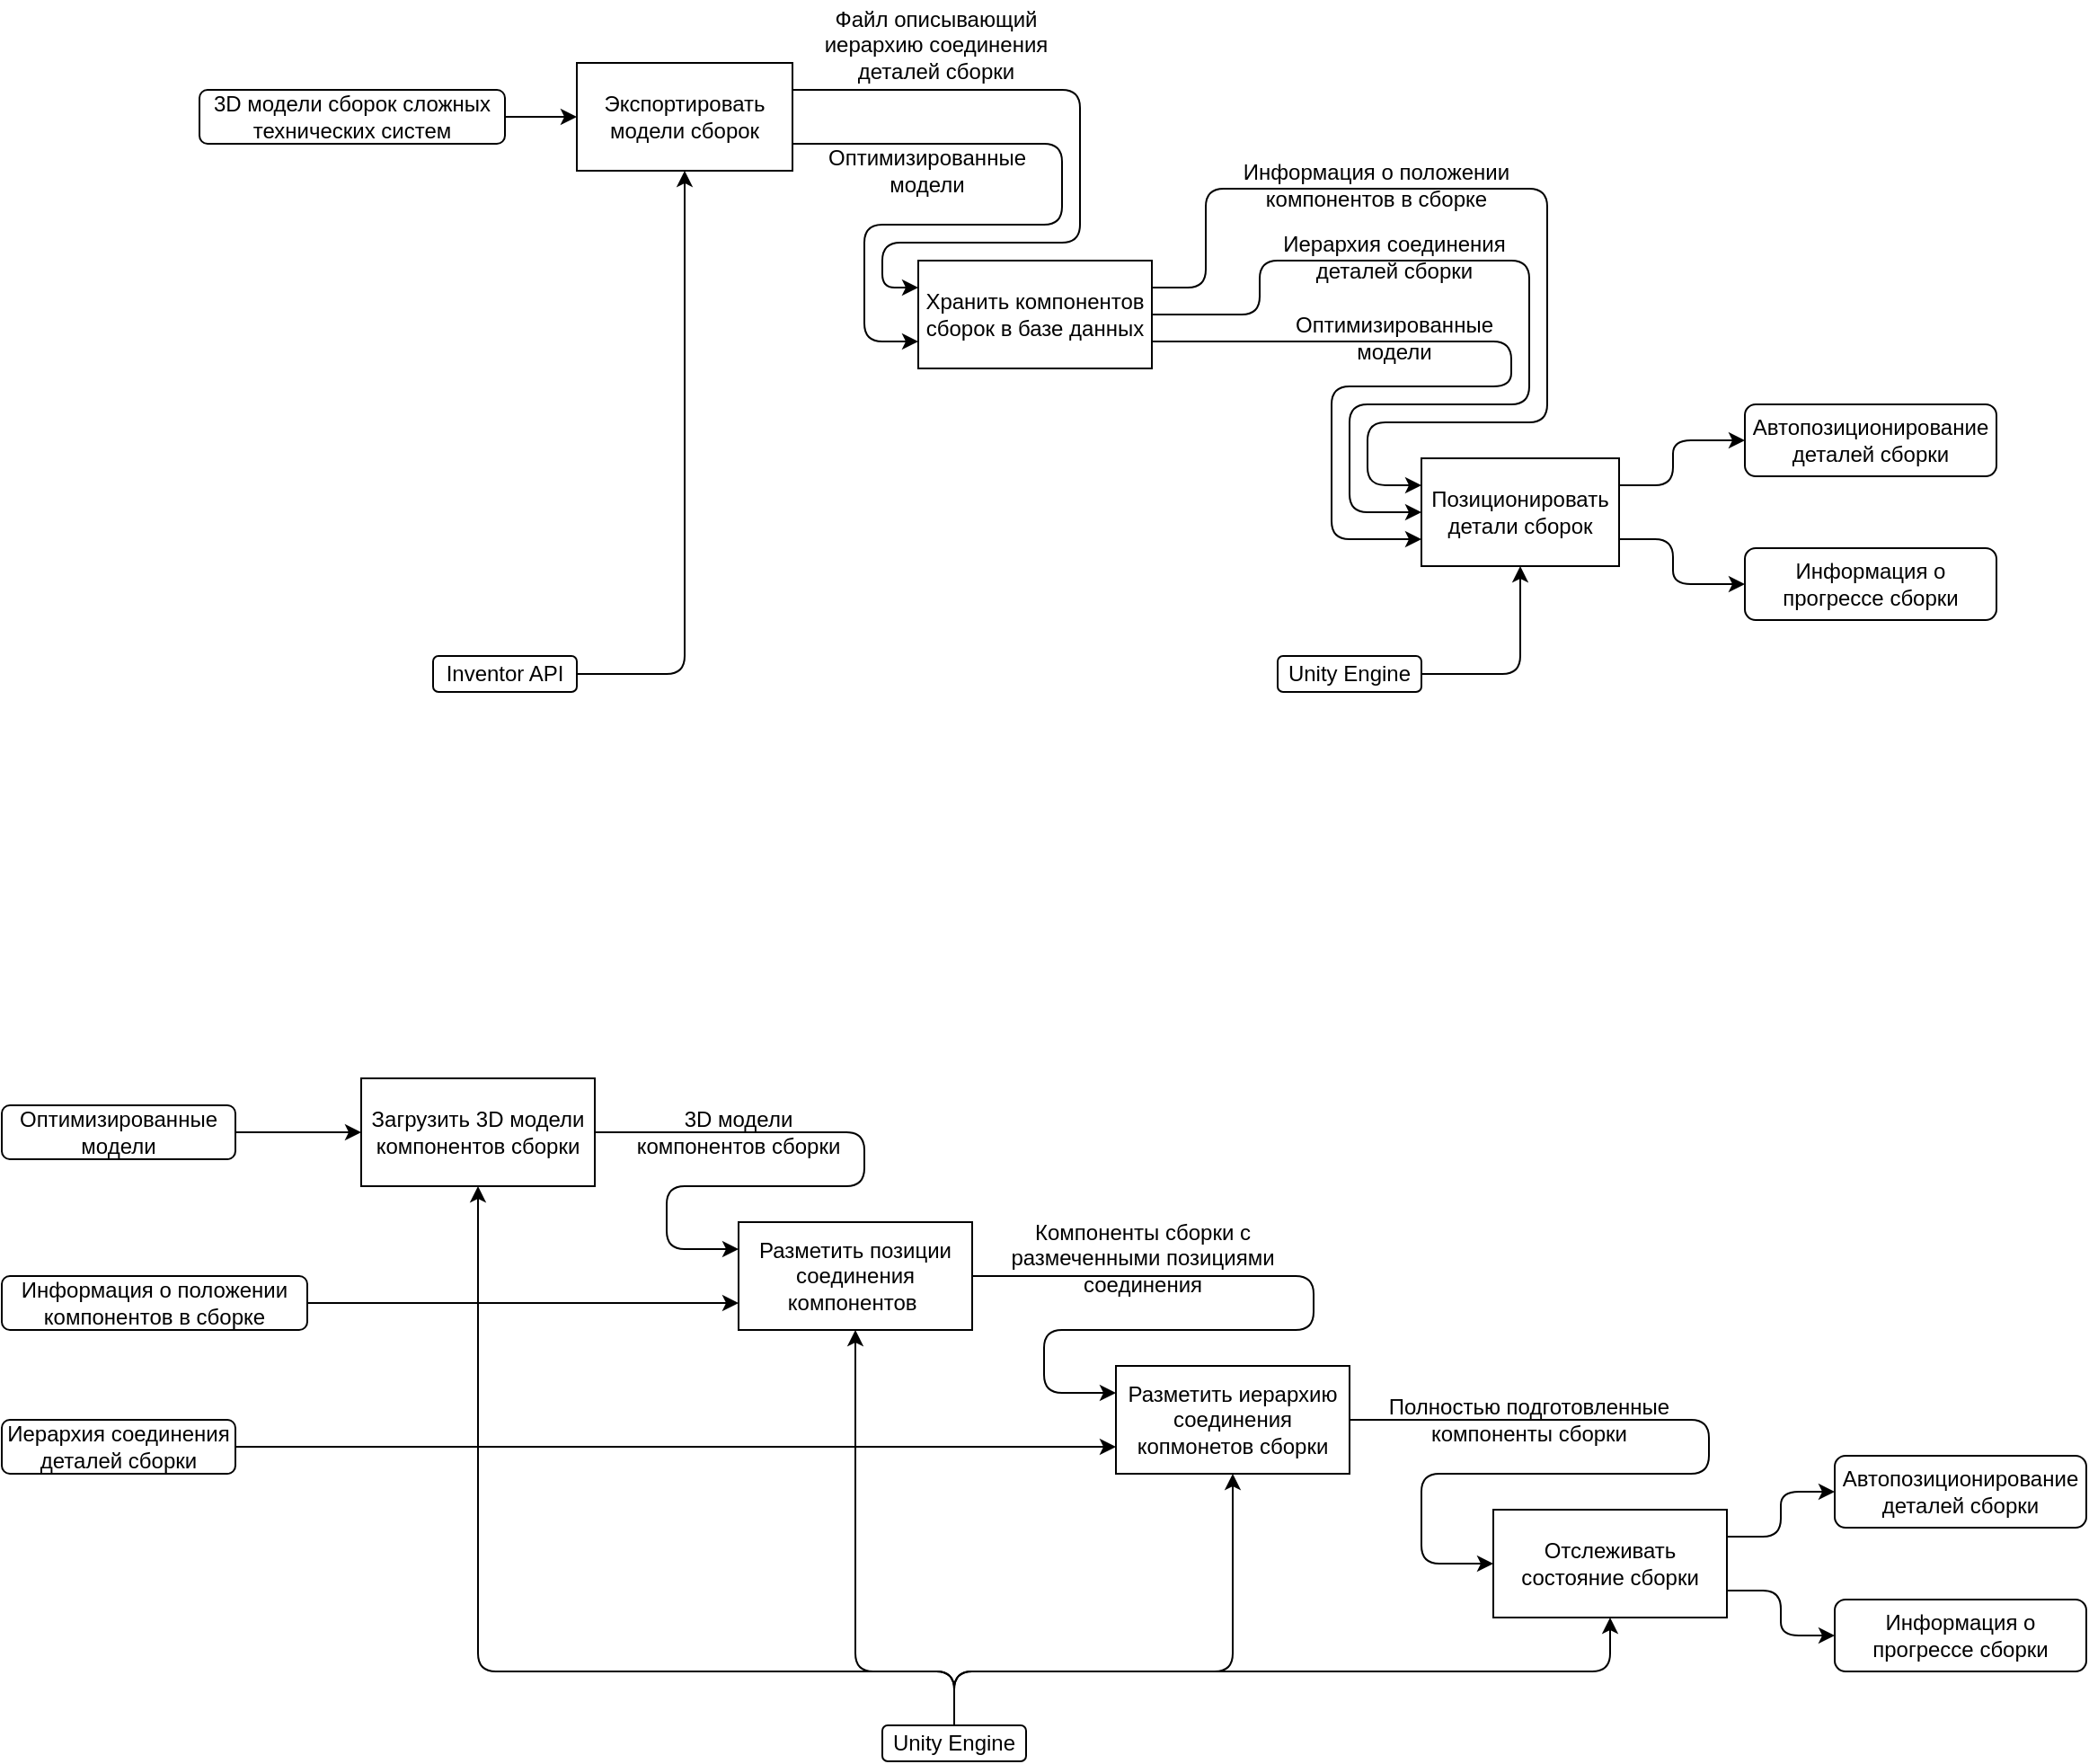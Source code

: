 <mxfile version="20.3.0" type="device"><diagram id="CV5PL_b9DikMDZ-8NYnm" name="Страница 1"><mxGraphModel dx="1673" dy="1029" grid="1" gridSize="10" guides="1" tooltips="1" connect="1" arrows="1" fold="1" page="1" pageScale="1" pageWidth="850" pageHeight="1100" math="0" shadow="0"><root><mxCell id="0"/><mxCell id="1" parent="0"/><mxCell id="lSbu5xb2tfbWbv_NuU43-1" value="Экспортировать модели сборок" style="rounded=0;whiteSpace=wrap;html=1;" vertex="1" parent="1"><mxGeometry x="370" y="95" width="120" height="60" as="geometry"/></mxCell><mxCell id="lSbu5xb2tfbWbv_NuU43-2" value="Хранить компонентов сборок в базе данных" style="rounded=0;whiteSpace=wrap;html=1;" vertex="1" parent="1"><mxGeometry x="560" y="205" width="130" height="60" as="geometry"/></mxCell><mxCell id="lSbu5xb2tfbWbv_NuU43-3" value="Позиционировать детали сборок" style="rounded=0;whiteSpace=wrap;html=1;" vertex="1" parent="1"><mxGeometry x="840" y="315" width="110" height="60" as="geometry"/></mxCell><mxCell id="lSbu5xb2tfbWbv_NuU43-4" value="3D модели сборок сложных технических систем" style="rounded=1;whiteSpace=wrap;html=1;" vertex="1" parent="1"><mxGeometry x="160" y="110" width="170" height="30" as="geometry"/></mxCell><mxCell id="lSbu5xb2tfbWbv_NuU43-5" value="" style="endArrow=classic;html=1;rounded=1;exitX=1;exitY=0.5;exitDx=0;exitDy=0;entryX=0;entryY=0.5;entryDx=0;entryDy=0;" edge="1" parent="1" source="lSbu5xb2tfbWbv_NuU43-4" target="lSbu5xb2tfbWbv_NuU43-1"><mxGeometry width="50" height="50" relative="1" as="geometry"><mxPoint x="240" y="225" as="sourcePoint"/><mxPoint x="290" y="175" as="targetPoint"/></mxGeometry></mxCell><mxCell id="lSbu5xb2tfbWbv_NuU43-6" value="" style="endArrow=classic;html=1;rounded=1;exitX=1;exitY=0.25;exitDx=0;exitDy=0;entryX=0;entryY=0.25;entryDx=0;entryDy=0;" edge="1" parent="1" source="lSbu5xb2tfbWbv_NuU43-1" target="lSbu5xb2tfbWbv_NuU43-2"><mxGeometry width="50" height="50" relative="1" as="geometry"><mxPoint x="610" y="135" as="sourcePoint"/><mxPoint x="640" y="75" as="targetPoint"/><Array as="points"><mxPoint x="650" y="110"/><mxPoint x="650" y="195"/><mxPoint x="540" y="195"/><mxPoint x="540" y="220"/></Array></mxGeometry></mxCell><mxCell id="lSbu5xb2tfbWbv_NuU43-7" value="Оптимизированные модели" style="rounded=1;whiteSpace=wrap;html=1;fillStyle=auto;fillColor=none;strokeColor=none;" vertex="1" parent="1"><mxGeometry x="500" y="140" width="130" height="30" as="geometry"/></mxCell><mxCell id="lSbu5xb2tfbWbv_NuU43-8" value="" style="endArrow=classic;html=1;rounded=1;exitX=1;exitY=0.75;exitDx=0;exitDy=0;entryX=0;entryY=0.75;entryDx=0;entryDy=0;" edge="1" parent="1" source="lSbu5xb2tfbWbv_NuU43-1" target="lSbu5xb2tfbWbv_NuU43-2"><mxGeometry width="50" height="50" relative="1" as="geometry"><mxPoint x="630" y="215" as="sourcePoint"/><mxPoint x="630" y="115" as="targetPoint"/><Array as="points"><mxPoint x="640" y="140"/><mxPoint x="640" y="185"/><mxPoint x="530" y="185"/><mxPoint x="530" y="250"/></Array></mxGeometry></mxCell><mxCell id="lSbu5xb2tfbWbv_NuU43-9" value="Файл описывающий иерархию соединения деталей сборки" style="rounded=1;whiteSpace=wrap;html=1;fillStyle=auto;fillColor=none;strokeColor=none;" vertex="1" parent="1"><mxGeometry x="500" y="60" width="140" height="50" as="geometry"/></mxCell><mxCell id="lSbu5xb2tfbWbv_NuU43-10" value="" style="endArrow=classic;html=1;rounded=1;exitX=1;exitY=0.25;exitDx=0;exitDy=0;entryX=0;entryY=0.25;entryDx=0;entryDy=0;" edge="1" parent="1" source="lSbu5xb2tfbWbv_NuU43-2" target="lSbu5xb2tfbWbv_NuU43-3"><mxGeometry width="50" height="50" relative="1" as="geometry"><mxPoint x="770" y="75" as="sourcePoint"/><mxPoint x="1010" y="110" as="targetPoint"/><Array as="points"><mxPoint x="720" y="220"/><mxPoint x="720" y="165"/><mxPoint x="910" y="165"/><mxPoint x="910" y="295"/><mxPoint x="810" y="295"/><mxPoint x="810" y="330"/></Array></mxGeometry></mxCell><mxCell id="lSbu5xb2tfbWbv_NuU43-11" value="Оптимизированные модели" style="rounded=1;whiteSpace=wrap;html=1;strokeColor=none;fillColor=none;" vertex="1" parent="1"><mxGeometry x="760" y="235" width="130" height="25" as="geometry"/></mxCell><mxCell id="lSbu5xb2tfbWbv_NuU43-12" value="" style="endArrow=classic;html=1;rounded=1;exitX=1;exitY=0.5;exitDx=0;exitDy=0;entryX=0;entryY=0.5;entryDx=0;entryDy=0;" edge="1" parent="1" source="lSbu5xb2tfbWbv_NuU43-2" target="lSbu5xb2tfbWbv_NuU43-3"><mxGeometry width="50" height="50" relative="1" as="geometry"><mxPoint x="730" y="234.58" as="sourcePoint"/><mxPoint x="940" y="234.58" as="targetPoint"/><Array as="points"><mxPoint x="750" y="235"/><mxPoint x="750" y="205"/><mxPoint x="900" y="205"/><mxPoint x="900" y="285"/><mxPoint x="800" y="285"/><mxPoint x="800" y="345"/></Array></mxGeometry></mxCell><mxCell id="lSbu5xb2tfbWbv_NuU43-13" value="Иерархия соединения деталей сборки" style="rounded=1;whiteSpace=wrap;html=1;strokeColor=none;fillColor=none;" vertex="1" parent="1"><mxGeometry x="760" y="185" width="130" height="35" as="geometry"/></mxCell><mxCell id="lSbu5xb2tfbWbv_NuU43-14" value="" style="endArrow=classic;html=1;rounded=1;entryX=0;entryY=0.5;entryDx=0;entryDy=0;exitX=1;exitY=0.25;exitDx=0;exitDy=0;" edge="1" parent="1" source="lSbu5xb2tfbWbv_NuU43-3" target="lSbu5xb2tfbWbv_NuU43-15"><mxGeometry width="50" height="50" relative="1" as="geometry"><mxPoint x="990" y="335" as="sourcePoint"/><mxPoint x="1220" y="355" as="targetPoint"/><Array as="points"><mxPoint x="980" y="330"/><mxPoint x="980" y="305"/></Array></mxGeometry></mxCell><mxCell id="lSbu5xb2tfbWbv_NuU43-15" value="Автопозиционирование деталей сборки" style="rounded=1;whiteSpace=wrap;html=1;strokeColor=default;fillColor=default;" vertex="1" parent="1"><mxGeometry x="1020" y="285" width="140" height="40" as="geometry"/></mxCell><mxCell id="lSbu5xb2tfbWbv_NuU43-16" value="Информация о прогрессе сборки" style="rounded=1;whiteSpace=wrap;html=1;strokeColor=default;fillColor=default;" vertex="1" parent="1"><mxGeometry x="1020" y="365" width="140" height="40" as="geometry"/></mxCell><mxCell id="lSbu5xb2tfbWbv_NuU43-17" value="" style="endArrow=classic;html=1;rounded=1;entryX=0;entryY=0.5;entryDx=0;entryDy=0;exitX=1;exitY=0.75;exitDx=0;exitDy=0;" edge="1" parent="1" source="lSbu5xb2tfbWbv_NuU43-3" target="lSbu5xb2tfbWbv_NuU43-16"><mxGeometry width="50" height="50" relative="1" as="geometry"><mxPoint x="990" y="360" as="sourcePoint"/><mxPoint x="1210" y="355" as="targetPoint"/><Array as="points"><mxPoint x="980" y="360"/><mxPoint x="980" y="385"/></Array></mxGeometry></mxCell><mxCell id="lSbu5xb2tfbWbv_NuU43-18" value="Inventor API" style="rounded=1;whiteSpace=wrap;html=1;" vertex="1" parent="1"><mxGeometry x="290" y="425" width="80" height="20" as="geometry"/></mxCell><mxCell id="lSbu5xb2tfbWbv_NuU43-19" value="" style="endArrow=classic;html=1;rounded=1;exitX=1;exitY=0.5;exitDx=0;exitDy=0;entryX=0.5;entryY=1;entryDx=0;entryDy=0;" edge="1" parent="1" source="lSbu5xb2tfbWbv_NuU43-18" target="lSbu5xb2tfbWbv_NuU43-1"><mxGeometry width="50" height="50" relative="1" as="geometry"><mxPoint x="420" y="295" as="sourcePoint"/><mxPoint x="470" y="245" as="targetPoint"/><Array as="points"><mxPoint x="430" y="435"/></Array></mxGeometry></mxCell><mxCell id="lSbu5xb2tfbWbv_NuU43-20" value="Unity Engine" style="rounded=1;whiteSpace=wrap;html=1;" vertex="1" parent="1"><mxGeometry x="760" y="425" width="80" height="20" as="geometry"/></mxCell><mxCell id="lSbu5xb2tfbWbv_NuU43-21" value="" style="endArrow=classic;html=1;rounded=1;exitX=1;exitY=0.5;exitDx=0;exitDy=0;entryX=0.5;entryY=1;entryDx=0;entryDy=0;" edge="1" parent="1" source="lSbu5xb2tfbWbv_NuU43-20" target="lSbu5xb2tfbWbv_NuU43-3"><mxGeometry width="50" height="50" relative="1" as="geometry"><mxPoint x="1130" y="315" as="sourcePoint"/><mxPoint x="1048" y="165" as="targetPoint"/><Array as="points"><mxPoint x="895" y="435"/></Array></mxGeometry></mxCell><mxCell id="lSbu5xb2tfbWbv_NuU43-22" value="Загрузить 3D модели компонентов сборки" style="rounded=0;whiteSpace=wrap;html=1;" vertex="1" parent="1"><mxGeometry x="250" y="660" width="130" height="60" as="geometry"/></mxCell><mxCell id="lSbu5xb2tfbWbv_NuU43-23" value="Разметить иерархию соединения копмонетов сборки" style="whiteSpace=wrap;html=1;" vertex="1" parent="1"><mxGeometry x="670" y="820" width="130" height="60" as="geometry"/></mxCell><mxCell id="lSbu5xb2tfbWbv_NuU43-24" value="Разметить позиции соединения компонентов&amp;nbsp;" style="whiteSpace=wrap;html=1;" vertex="1" parent="1"><mxGeometry x="460" y="740" width="130" height="60" as="geometry"/></mxCell><mxCell id="lSbu5xb2tfbWbv_NuU43-25" value="Информация о положении компонентов в сборке" style="rounded=1;whiteSpace=wrap;html=1;strokeColor=none;fillColor=none;" vertex="1" parent="1"><mxGeometry x="730" y="145" width="170" height="35" as="geometry"/></mxCell><mxCell id="lSbu5xb2tfbWbv_NuU43-26" value="" style="endArrow=classic;html=1;rounded=1;exitX=1;exitY=0.75;exitDx=0;exitDy=0;entryX=0;entryY=0.75;entryDx=0;entryDy=0;" edge="1" parent="1" source="lSbu5xb2tfbWbv_NuU43-2" target="lSbu5xb2tfbWbv_NuU43-3"><mxGeometry width="50" height="50" relative="1" as="geometry"><mxPoint x="800" y="145" as="sourcePoint"/><mxPoint x="1010" y="140" as="targetPoint"/><Array as="points"><mxPoint x="890" y="250"/><mxPoint x="890" y="275"/><mxPoint x="790" y="275"/><mxPoint x="790" y="360"/></Array></mxGeometry></mxCell><mxCell id="lSbu5xb2tfbWbv_NuU43-27" value="Отслеживать состояние сборки" style="rounded=0;whiteSpace=wrap;html=1;" vertex="1" parent="1"><mxGeometry x="880" y="900" width="130" height="60" as="geometry"/></mxCell><mxCell id="lSbu5xb2tfbWbv_NuU43-28" value="" style="endArrow=classic;html=1;rounded=1;entryX=0;entryY=0.5;entryDx=0;entryDy=0;exitX=1;exitY=0.5;exitDx=0;exitDy=0;" edge="1" parent="1" source="lSbu5xb2tfbWbv_NuU43-29" target="lSbu5xb2tfbWbv_NuU43-22"><mxGeometry width="50" height="50" relative="1" as="geometry"><mxPoint x="170" y="770" as="sourcePoint"/><mxPoint x="220" y="720" as="targetPoint"/></mxGeometry></mxCell><mxCell id="lSbu5xb2tfbWbv_NuU43-29" value="Оптимизированные модели" style="rounded=1;whiteSpace=wrap;html=1;" vertex="1" parent="1"><mxGeometry x="50" y="675" width="130" height="30" as="geometry"/></mxCell><mxCell id="lSbu5xb2tfbWbv_NuU43-30" value="Информация о положении компонентов в сборке" style="rounded=1;whiteSpace=wrap;html=1;" vertex="1" parent="1"><mxGeometry x="50" y="770" width="170" height="30" as="geometry"/></mxCell><mxCell id="lSbu5xb2tfbWbv_NuU43-31" value="" style="endArrow=classic;html=1;rounded=1;exitX=1;exitY=0.5;exitDx=0;exitDy=0;entryX=0;entryY=0.75;entryDx=0;entryDy=0;" edge="1" parent="1" source="lSbu5xb2tfbWbv_NuU43-30" target="lSbu5xb2tfbWbv_NuU43-24"><mxGeometry width="50" height="50" relative="1" as="geometry"><mxPoint x="270" y="820" as="sourcePoint"/><mxPoint x="320" y="770" as="targetPoint"/></mxGeometry></mxCell><mxCell id="lSbu5xb2tfbWbv_NuU43-32" value="Иерархия соединения деталей сборки" style="rounded=1;whiteSpace=wrap;html=1;" vertex="1" parent="1"><mxGeometry x="50" y="850" width="130" height="30" as="geometry"/></mxCell><mxCell id="lSbu5xb2tfbWbv_NuU43-33" value="" style="endArrow=classic;html=1;rounded=1;exitX=1;exitY=0.5;exitDx=0;exitDy=0;entryX=0;entryY=0.75;entryDx=0;entryDy=0;" edge="1" parent="1" source="lSbu5xb2tfbWbv_NuU43-32" target="lSbu5xb2tfbWbv_NuU43-23"><mxGeometry width="50" height="50" relative="1" as="geometry"><mxPoint x="390" y="950" as="sourcePoint"/><mxPoint x="440" y="900" as="targetPoint"/></mxGeometry></mxCell><mxCell id="lSbu5xb2tfbWbv_NuU43-34" value="" style="endArrow=classic;html=1;rounded=1;exitX=1;exitY=0.5;exitDx=0;exitDy=0;entryX=0;entryY=0.25;entryDx=0;entryDy=0;" edge="1" parent="1" source="lSbu5xb2tfbWbv_NuU43-24" target="lSbu5xb2tfbWbv_NuU43-23"><mxGeometry width="50" height="50" relative="1" as="geometry"><mxPoint x="760" y="770" as="sourcePoint"/><mxPoint x="810" y="720" as="targetPoint"/><Array as="points"><mxPoint x="780" y="770"/><mxPoint x="780" y="800"/><mxPoint x="630" y="800"/><mxPoint x="630" y="835"/></Array></mxGeometry></mxCell><mxCell id="lSbu5xb2tfbWbv_NuU43-35" value="Компоненты сборки с размеченными позициями соединения" style="rounded=1;whiteSpace=wrap;html=1;strokeColor=none;fillColor=none;" vertex="1" parent="1"><mxGeometry x="610" y="730" width="150" height="60" as="geometry"/></mxCell><mxCell id="lSbu5xb2tfbWbv_NuU43-36" value="" style="endArrow=classic;html=1;rounded=1;exitX=1;exitY=0.5;exitDx=0;exitDy=0;entryX=0;entryY=0.25;entryDx=0;entryDy=0;" edge="1" parent="1" source="lSbu5xb2tfbWbv_NuU43-22" target="lSbu5xb2tfbWbv_NuU43-24"><mxGeometry width="50" height="50" relative="1" as="geometry"><mxPoint x="450" y="720" as="sourcePoint"/><mxPoint x="500" y="670" as="targetPoint"/><Array as="points"><mxPoint x="530" y="690"/><mxPoint x="530" y="720"/><mxPoint x="420" y="720"/><mxPoint x="420" y="755"/></Array></mxGeometry></mxCell><mxCell id="lSbu5xb2tfbWbv_NuU43-37" value="3D модели компонентов сборки" style="rounded=1;whiteSpace=wrap;html=1;strokeColor=none;fillColor=none;" vertex="1" parent="1"><mxGeometry x="400" y="675" width="120" height="30" as="geometry"/></mxCell><mxCell id="lSbu5xb2tfbWbv_NuU43-39" value="Полностью подготовленные компоненты сборки" style="rounded=1;whiteSpace=wrap;html=1;strokeColor=none;fillColor=none;" vertex="1" parent="1"><mxGeometry x="820" y="830" width="160" height="40" as="geometry"/></mxCell><mxCell id="lSbu5xb2tfbWbv_NuU43-40" value="" style="endArrow=classic;html=1;rounded=1;exitX=1;exitY=0.5;exitDx=0;exitDy=0;entryX=0;entryY=0.5;entryDx=0;entryDy=0;" edge="1" parent="1" source="lSbu5xb2tfbWbv_NuU43-23" target="lSbu5xb2tfbWbv_NuU43-27"><mxGeometry width="50" height="50" relative="1" as="geometry"><mxPoint x="850" y="910" as="sourcePoint"/><mxPoint x="900" y="860" as="targetPoint"/><Array as="points"><mxPoint x="1000" y="850"/><mxPoint x="1000" y="880"/><mxPoint x="840" y="880"/><mxPoint x="840" y="930"/></Array></mxGeometry></mxCell><mxCell id="lSbu5xb2tfbWbv_NuU43-41" value="Автопозиционирование деталей сборки" style="rounded=1;whiteSpace=wrap;html=1;" vertex="1" parent="1"><mxGeometry x="1070" y="870" width="140" height="40" as="geometry"/></mxCell><mxCell id="lSbu5xb2tfbWbv_NuU43-42" value="Информация о прогрессе сборки" style="rounded=1;whiteSpace=wrap;html=1;" vertex="1" parent="1"><mxGeometry x="1070" y="950" width="140" height="40" as="geometry"/></mxCell><mxCell id="lSbu5xb2tfbWbv_NuU43-43" value="" style="endArrow=classic;html=1;rounded=1;exitX=1;exitY=0.25;exitDx=0;exitDy=0;entryX=0;entryY=0.5;entryDx=0;entryDy=0;" edge="1" parent="1" source="lSbu5xb2tfbWbv_NuU43-27" target="lSbu5xb2tfbWbv_NuU43-41"><mxGeometry width="50" height="50" relative="1" as="geometry"><mxPoint x="1030" y="880" as="sourcePoint"/><mxPoint x="1080" y="830" as="targetPoint"/><Array as="points"><mxPoint x="1040" y="915"/><mxPoint x="1040" y="890"/></Array></mxGeometry></mxCell><mxCell id="lSbu5xb2tfbWbv_NuU43-44" value="" style="endArrow=classic;html=1;rounded=1;exitX=1;exitY=0.75;exitDx=0;exitDy=0;entryX=0;entryY=0.5;entryDx=0;entryDy=0;" edge="1" parent="1" source="lSbu5xb2tfbWbv_NuU43-27" target="lSbu5xb2tfbWbv_NuU43-42"><mxGeometry width="50" height="50" relative="1" as="geometry"><mxPoint x="980" y="1040" as="sourcePoint"/><mxPoint x="1030" y="990" as="targetPoint"/><Array as="points"><mxPoint x="1040" y="945"/><mxPoint x="1040" y="970"/></Array></mxGeometry></mxCell><mxCell id="lSbu5xb2tfbWbv_NuU43-45" value="Unity Engine" style="rounded=1;whiteSpace=wrap;html=1;" vertex="1" parent="1"><mxGeometry x="540" y="1020" width="80" height="20" as="geometry"/></mxCell><mxCell id="lSbu5xb2tfbWbv_NuU43-46" value="" style="endArrow=classic;html=1;rounded=1;exitX=0.5;exitY=0;exitDx=0;exitDy=0;entryX=0.5;entryY=1;entryDx=0;entryDy=0;" edge="1" parent="1" source="lSbu5xb2tfbWbv_NuU43-45" target="lSbu5xb2tfbWbv_NuU43-22"><mxGeometry width="50" height="50" relative="1" as="geometry"><mxPoint x="330" y="990" as="sourcePoint"/><mxPoint x="380" y="940" as="targetPoint"/><Array as="points"><mxPoint x="580" y="990"/><mxPoint x="315" y="990"/></Array></mxGeometry></mxCell><mxCell id="lSbu5xb2tfbWbv_NuU43-47" value="" style="endArrow=classic;html=1;rounded=1;exitX=0.5;exitY=0;exitDx=0;exitDy=0;entryX=0.5;entryY=1;entryDx=0;entryDy=0;" edge="1" parent="1" source="lSbu5xb2tfbWbv_NuU43-45" target="lSbu5xb2tfbWbv_NuU43-24"><mxGeometry width="50" height="50" relative="1" as="geometry"><mxPoint x="430" y="1090" as="sourcePoint"/><mxPoint x="480" y="1040" as="targetPoint"/><Array as="points"><mxPoint x="580" y="990"/><mxPoint x="525" y="990"/></Array></mxGeometry></mxCell><mxCell id="lSbu5xb2tfbWbv_NuU43-48" value="" style="endArrow=classic;html=1;rounded=1;exitX=0.5;exitY=0;exitDx=0;exitDy=0;entryX=0.5;entryY=1;entryDx=0;entryDy=0;" edge="1" parent="1" source="lSbu5xb2tfbWbv_NuU43-45" target="lSbu5xb2tfbWbv_NuU43-23"><mxGeometry width="50" height="50" relative="1" as="geometry"><mxPoint x="650" y="990" as="sourcePoint"/><mxPoint x="700" y="940" as="targetPoint"/><Array as="points"><mxPoint x="580" y="990"/><mxPoint x="735" y="990"/></Array></mxGeometry></mxCell><mxCell id="lSbu5xb2tfbWbv_NuU43-49" value="" style="endArrow=classic;html=1;rounded=1;entryX=0.5;entryY=1;entryDx=0;entryDy=0;exitX=0.5;exitY=0;exitDx=0;exitDy=0;" edge="1" parent="1" source="lSbu5xb2tfbWbv_NuU43-45" target="lSbu5xb2tfbWbv_NuU43-27"><mxGeometry width="50" height="50" relative="1" as="geometry"><mxPoint x="770" y="1040" as="sourcePoint"/><mxPoint x="820" y="990" as="targetPoint"/><Array as="points"><mxPoint x="580" y="990"/><mxPoint x="945" y="990"/></Array></mxGeometry></mxCell></root></mxGraphModel></diagram></mxfile>